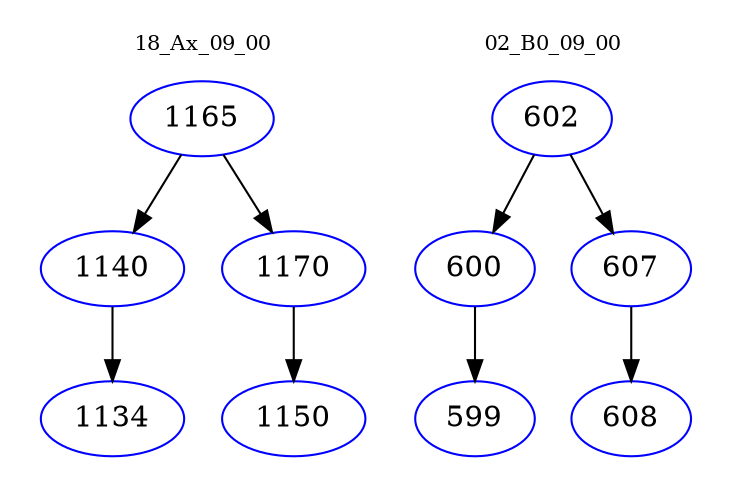 digraph{
subgraph cluster_0 {
color = white
label = "18_Ax_09_00";
fontsize=10;
T0_1165 [label="1165", color="blue"]
T0_1165 -> T0_1140 [color="black"]
T0_1140 [label="1140", color="blue"]
T0_1140 -> T0_1134 [color="black"]
T0_1134 [label="1134", color="blue"]
T0_1165 -> T0_1170 [color="black"]
T0_1170 [label="1170", color="blue"]
T0_1170 -> T0_1150 [color="black"]
T0_1150 [label="1150", color="blue"]
}
subgraph cluster_1 {
color = white
label = "02_B0_09_00";
fontsize=10;
T1_602 [label="602", color="blue"]
T1_602 -> T1_600 [color="black"]
T1_600 [label="600", color="blue"]
T1_600 -> T1_599 [color="black"]
T1_599 [label="599", color="blue"]
T1_602 -> T1_607 [color="black"]
T1_607 [label="607", color="blue"]
T1_607 -> T1_608 [color="black"]
T1_608 [label="608", color="blue"]
}
}
